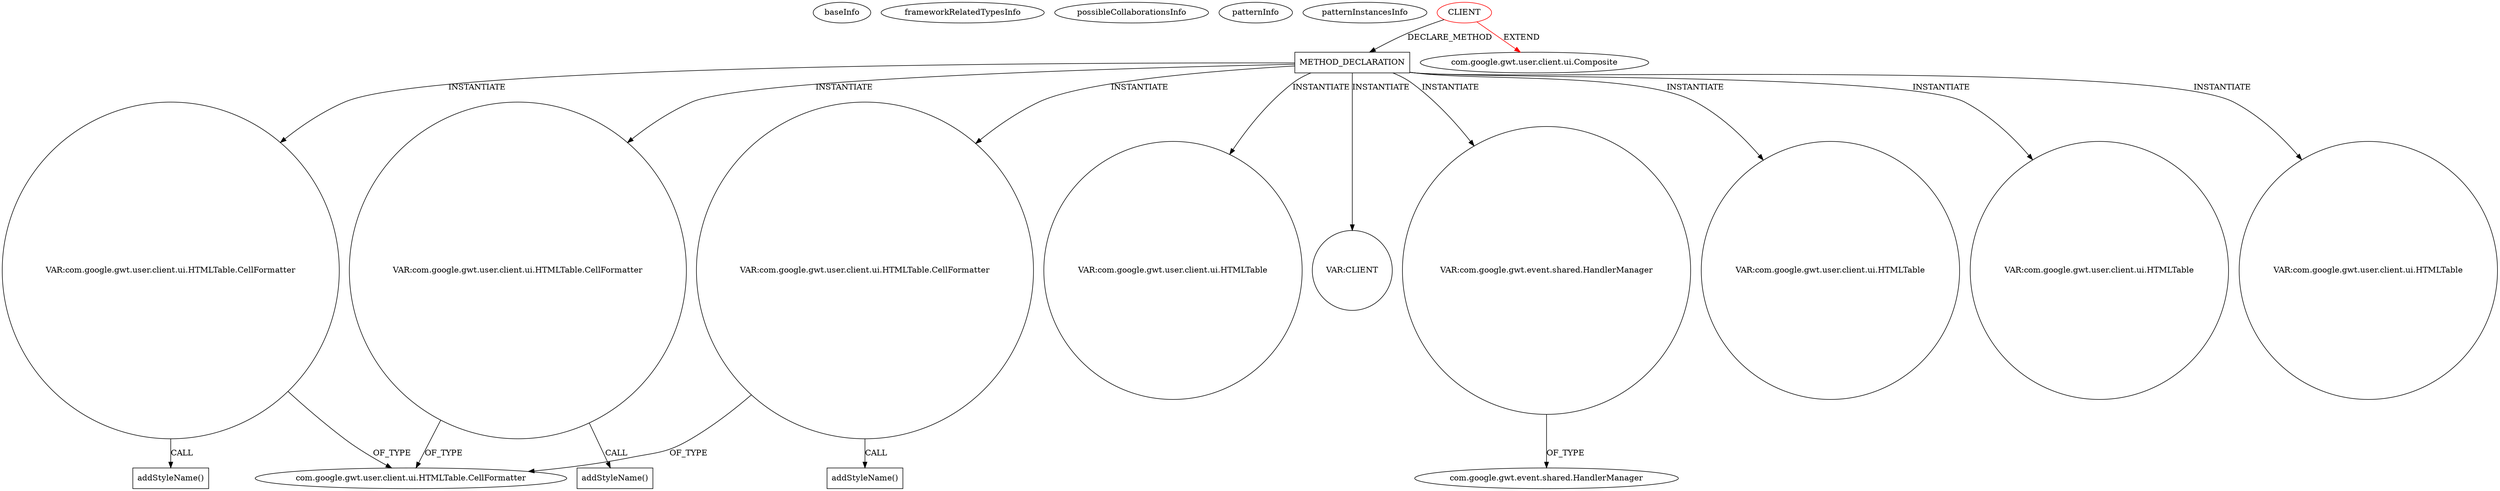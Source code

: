 digraph {
baseInfo[graphId=858,category="pattern",isAnonymous=false,possibleRelation=false]
frameworkRelatedTypesInfo[0="com.google.gwt.user.client.ui.Composite"]
possibleCollaborationsInfo[]
patternInfo[frequency=2.0,patternRootClient=0]
patternInstancesInfo[0="Tok-Ziraja222~/Tok-Ziraja222/Ziraja222-master/src/ziraja/client/widgets/AnswerGrid.java~AnswerGrid~430",1="Tok-Ziraja222~/Tok-Ziraja222/Ziraja222-master/src/ziraja/client/widgets/ReducedQuestionGrid.java~ReducedQuestionGrid~428"]
28[label="com.google.gwt.user.client.ui.HTMLTable.CellFormatter",vertexType="FRAMEWORK_CLASS_TYPE",isFrameworkType=false]
62[label="VAR:com.google.gwt.user.client.ui.HTMLTable.CellFormatter",vertexType="VARIABLE_EXPRESION",isFrameworkType=false,shape=circle]
26[label="VAR:com.google.gwt.user.client.ui.HTMLTable.CellFormatter",vertexType="VARIABLE_EXPRESION",isFrameworkType=false,shape=circle]
13[label="METHOD_DECLARATION",vertexType="CLIENT_METHOD_DECLARATION",isFrameworkType=false,shape=box]
0[label="CLIENT",vertexType="ROOT_CLIENT_CLASS_DECLARATION",isFrameworkType=false,color=red]
1[label="com.google.gwt.user.client.ui.Composite",vertexType="FRAMEWORK_CLASS_TYPE",isFrameworkType=false]
38[label="VAR:com.google.gwt.user.client.ui.HTMLTable",vertexType="VARIABLE_EXPRESION",isFrameworkType=false,shape=circle]
72[label="VAR:CLIENT",vertexType="VARIABLE_EXPRESION",isFrameworkType=false,shape=circle]
44[label="VAR:com.google.gwt.user.client.ui.HTMLTable.CellFormatter",vertexType="VARIABLE_EXPRESION",isFrameworkType=false,shape=circle]
75[label="VAR:com.google.gwt.event.shared.HandlerManager",vertexType="VARIABLE_EXPRESION",isFrameworkType=false,shape=circle]
70[label="com.google.gwt.event.shared.HandlerManager",vertexType="FRAMEWORK_CLASS_TYPE",isFrameworkType=false]
63[label="addStyleName()",vertexType="INSIDE_CALL",isFrameworkType=false,shape=box]
45[label="addStyleName()",vertexType="INSIDE_CALL",isFrameworkType=false,shape=box]
27[label="addStyleName()",vertexType="INSIDE_CALL",isFrameworkType=false,shape=box]
59[label="VAR:com.google.gwt.user.client.ui.HTMLTable",vertexType="VARIABLE_EXPRESION",isFrameworkType=false,shape=circle]
53[label="VAR:com.google.gwt.user.client.ui.HTMLTable",vertexType="VARIABLE_EXPRESION",isFrameworkType=false,shape=circle]
32[label="VAR:com.google.gwt.user.client.ui.HTMLTable",vertexType="VARIABLE_EXPRESION",isFrameworkType=false,shape=circle]
26->28[label="OF_TYPE"]
44->28[label="OF_TYPE"]
62->63[label="CALL"]
26->27[label="CALL"]
0->13[label="DECLARE_METHOD"]
13->59[label="INSTANTIATE"]
0->1[label="EXTEND",color=red]
62->28[label="OF_TYPE"]
13->38[label="INSTANTIATE"]
44->45[label="CALL"]
13->44[label="INSTANTIATE"]
13->75[label="INSTANTIATE"]
75->70[label="OF_TYPE"]
13->62[label="INSTANTIATE"]
13->53[label="INSTANTIATE"]
13->32[label="INSTANTIATE"]
13->26[label="INSTANTIATE"]
13->72[label="INSTANTIATE"]
}
